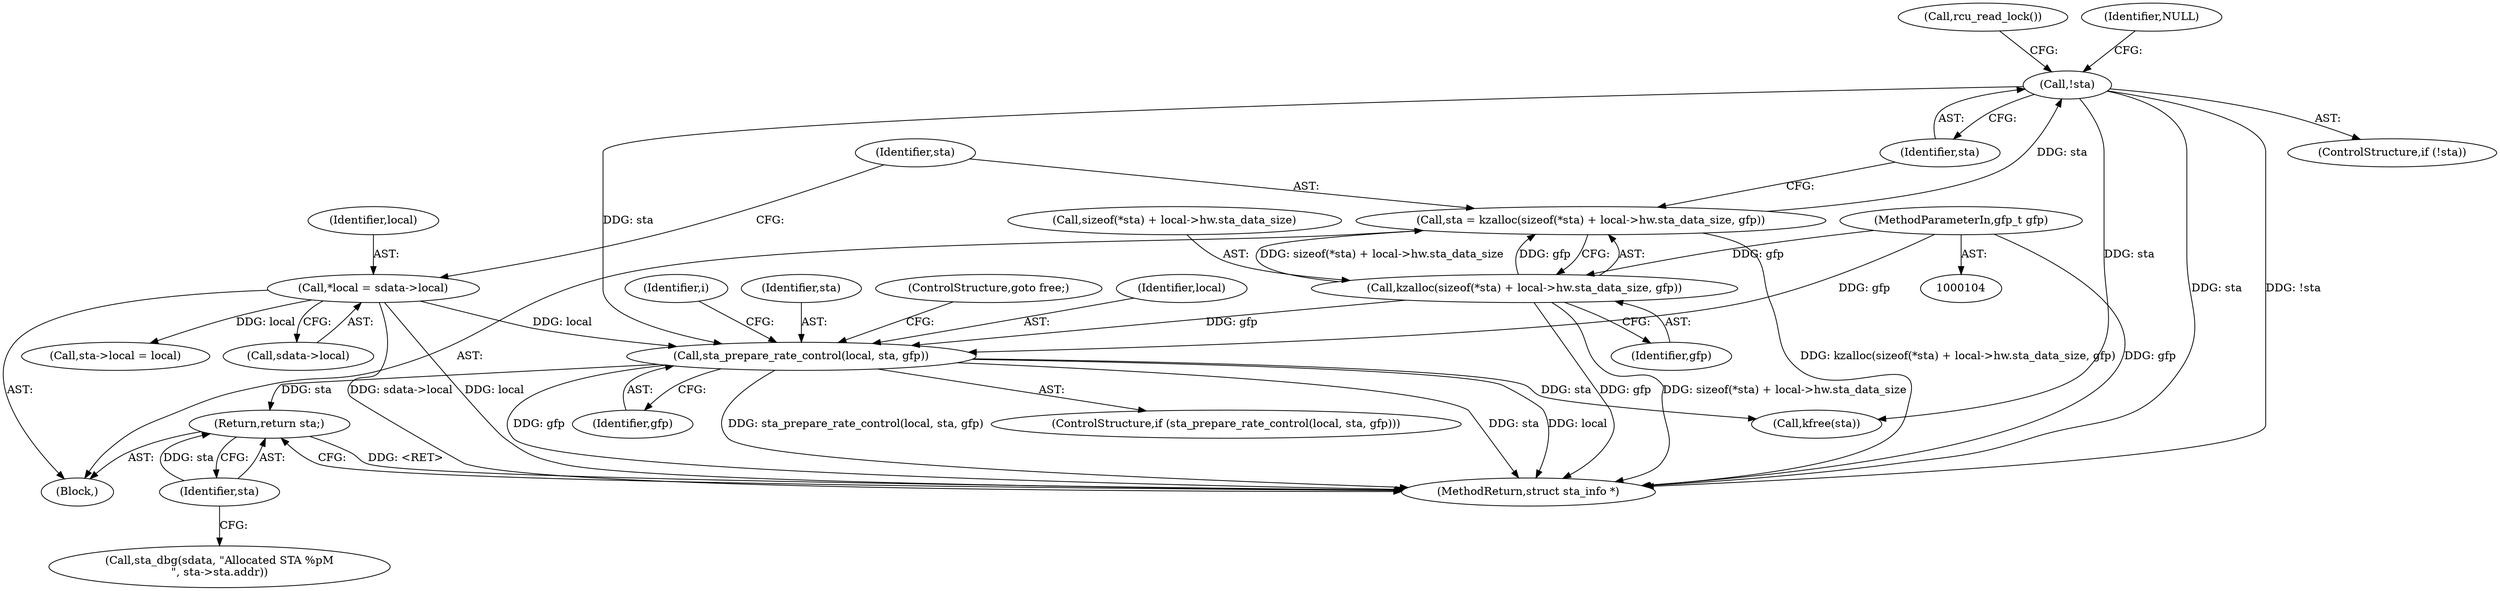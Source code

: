 digraph "0_linux_1d147bfa64293b2723c4fec50922168658e613ba_0@pointer" {
"1000495" [label="(Return,return sta;)"];
"1000496" [label="(Identifier,sta)"];
"1000348" [label="(Call,sta_prepare_rate_control(local, sta, gfp))"];
"1000110" [label="(Call,*local = sdata->local)"];
"1000133" [label="(Call,!sta)"];
"1000119" [label="(Call,sta = kzalloc(sizeof(*sta) + local->hw.sta_data_size, gfp))"];
"1000121" [label="(Call,kzalloc(sizeof(*sta) + local->hw.sta_data_size, gfp))"];
"1000107" [label="(MethodParameterIn,gfp_t gfp)"];
"1000347" [label="(ControlStructure,if (sta_prepare_rate_control(local, sta, gfp)))"];
"1000120" [label="(Identifier,sta)"];
"1000137" [label="(Call,rcu_read_lock())"];
"1000351" [label="(Identifier,gfp)"];
"1000289" [label="(Call,sta->local = local)"];
"1000121" [label="(Call,kzalloc(sizeof(*sta) + local->hw.sta_data_size, gfp))"];
"1000349" [label="(Identifier,local)"];
"1000122" [label="(Call,sizeof(*sta) + local->hw.sta_data_size)"];
"1000355" [label="(Identifier,i)"];
"1000119" [label="(Call,sta = kzalloc(sizeof(*sta) + local->hw.sta_data_size, gfp))"];
"1000112" [label="(Call,sdata->local)"];
"1000107" [label="(MethodParameterIn,gfp_t gfp)"];
"1000528" [label="(MethodReturn,struct sta_info *)"];
"1000136" [label="(Identifier,NULL)"];
"1000131" [label="(Identifier,gfp)"];
"1000350" [label="(Identifier,sta)"];
"1000496" [label="(Identifier,sta)"];
"1000132" [label="(ControlStructure,if (!sta))"];
"1000133" [label="(Call,!sta)"];
"1000352" [label="(ControlStructure,goto free;)"];
"1000524" [label="(Call,kfree(sta))"];
"1000111" [label="(Identifier,local)"];
"1000134" [label="(Identifier,sta)"];
"1000108" [label="(Block,)"];
"1000348" [label="(Call,sta_prepare_rate_control(local, sta, gfp))"];
"1000487" [label="(Call,sta_dbg(sdata, \"Allocated STA %pM\n\", sta->sta.addr))"];
"1000495" [label="(Return,return sta;)"];
"1000110" [label="(Call,*local = sdata->local)"];
"1000495" -> "1000108"  [label="AST: "];
"1000495" -> "1000496"  [label="CFG: "];
"1000496" -> "1000495"  [label="AST: "];
"1000528" -> "1000495"  [label="CFG: "];
"1000495" -> "1000528"  [label="DDG: <RET>"];
"1000496" -> "1000495"  [label="DDG: sta"];
"1000348" -> "1000495"  [label="DDG: sta"];
"1000496" -> "1000487"  [label="CFG: "];
"1000348" -> "1000347"  [label="AST: "];
"1000348" -> "1000351"  [label="CFG: "];
"1000349" -> "1000348"  [label="AST: "];
"1000350" -> "1000348"  [label="AST: "];
"1000351" -> "1000348"  [label="AST: "];
"1000352" -> "1000348"  [label="CFG: "];
"1000355" -> "1000348"  [label="CFG: "];
"1000348" -> "1000528"  [label="DDG: local"];
"1000348" -> "1000528"  [label="DDG: gfp"];
"1000348" -> "1000528"  [label="DDG: sta_prepare_rate_control(local, sta, gfp)"];
"1000348" -> "1000528"  [label="DDG: sta"];
"1000110" -> "1000348"  [label="DDG: local"];
"1000133" -> "1000348"  [label="DDG: sta"];
"1000121" -> "1000348"  [label="DDG: gfp"];
"1000107" -> "1000348"  [label="DDG: gfp"];
"1000348" -> "1000524"  [label="DDG: sta"];
"1000110" -> "1000108"  [label="AST: "];
"1000110" -> "1000112"  [label="CFG: "];
"1000111" -> "1000110"  [label="AST: "];
"1000112" -> "1000110"  [label="AST: "];
"1000120" -> "1000110"  [label="CFG: "];
"1000110" -> "1000528"  [label="DDG: sdata->local"];
"1000110" -> "1000528"  [label="DDG: local"];
"1000110" -> "1000289"  [label="DDG: local"];
"1000133" -> "1000132"  [label="AST: "];
"1000133" -> "1000134"  [label="CFG: "];
"1000134" -> "1000133"  [label="AST: "];
"1000136" -> "1000133"  [label="CFG: "];
"1000137" -> "1000133"  [label="CFG: "];
"1000133" -> "1000528"  [label="DDG: sta"];
"1000133" -> "1000528"  [label="DDG: !sta"];
"1000119" -> "1000133"  [label="DDG: sta"];
"1000133" -> "1000524"  [label="DDG: sta"];
"1000119" -> "1000108"  [label="AST: "];
"1000119" -> "1000121"  [label="CFG: "];
"1000120" -> "1000119"  [label="AST: "];
"1000121" -> "1000119"  [label="AST: "];
"1000134" -> "1000119"  [label="CFG: "];
"1000119" -> "1000528"  [label="DDG: kzalloc(sizeof(*sta) + local->hw.sta_data_size, gfp)"];
"1000121" -> "1000119"  [label="DDG: sizeof(*sta) + local->hw.sta_data_size"];
"1000121" -> "1000119"  [label="DDG: gfp"];
"1000121" -> "1000131"  [label="CFG: "];
"1000122" -> "1000121"  [label="AST: "];
"1000131" -> "1000121"  [label="AST: "];
"1000121" -> "1000528"  [label="DDG: sizeof(*sta) + local->hw.sta_data_size"];
"1000121" -> "1000528"  [label="DDG: gfp"];
"1000107" -> "1000121"  [label="DDG: gfp"];
"1000107" -> "1000104"  [label="AST: "];
"1000107" -> "1000528"  [label="DDG: gfp"];
}
